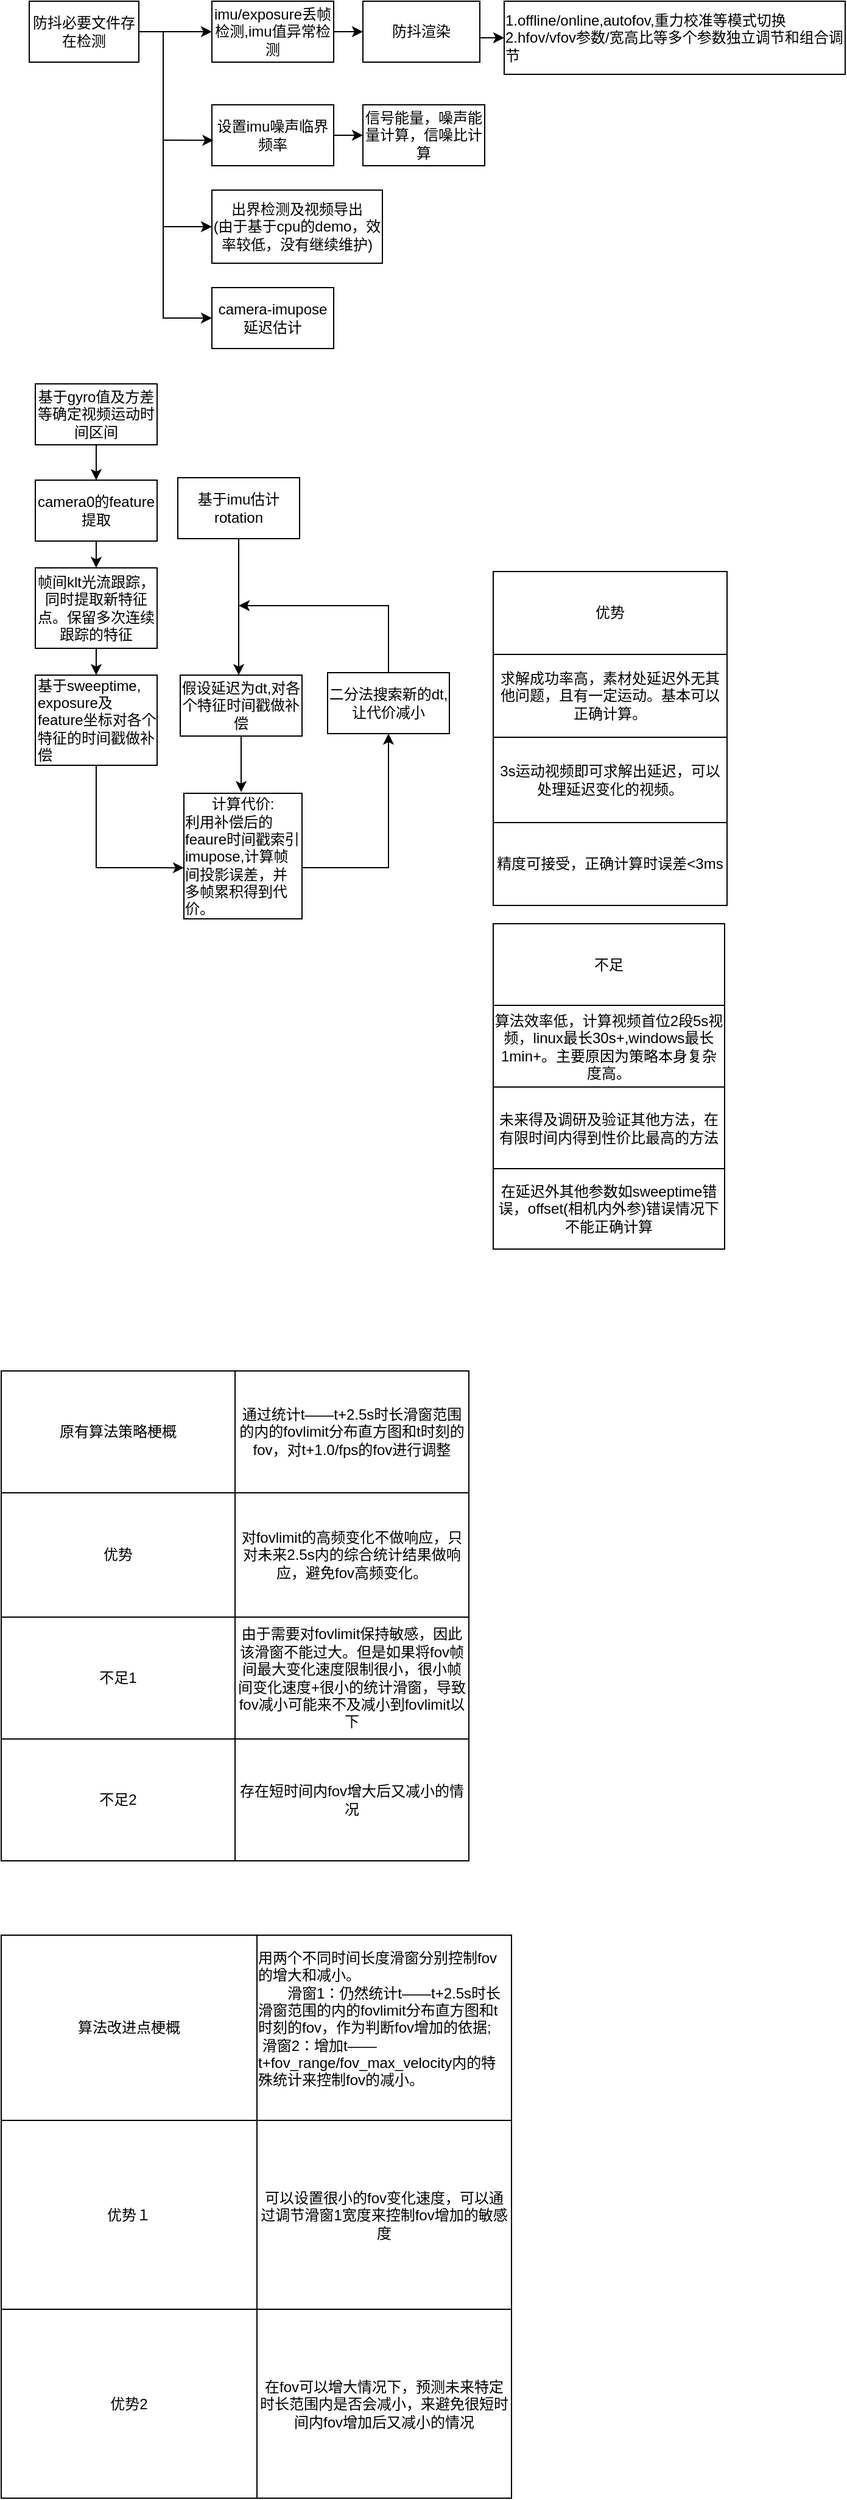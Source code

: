 <mxfile version="16.4.5" type="github">
  <diagram id="7Ata5RO5lJRYupNyB6cd" name="Page-1">
    <mxGraphModel dx="934" dy="547" grid="0" gridSize="10" guides="1" tooltips="1" connect="1" arrows="1" fold="1" page="1" pageScale="1" pageWidth="827" pageHeight="1169" math="0" shadow="0">
      <root>
        <mxCell id="0" />
        <mxCell id="1" parent="0" />
        <mxCell id="CHusvIksEPEJU4cAvi0p-1" value="防抖必要文件存在检测" style="rounded=0;whiteSpace=wrap;html=1;" parent="1" vertex="1">
          <mxGeometry x="50" y="65" width="90" height="50" as="geometry" />
        </mxCell>
        <mxCell id="CHusvIksEPEJU4cAvi0p-2" value="" style="endArrow=classic;html=1;rounded=0;exitX=1;exitY=0.5;exitDx=0;exitDy=0;entryX=0;entryY=0.5;entryDx=0;entryDy=0;" parent="1" source="CHusvIksEPEJU4cAvi0p-1" edge="1" target="CHusvIksEPEJU4cAvi0p-3">
          <mxGeometry width="50" height="50" relative="1" as="geometry">
            <mxPoint x="390" y="430" as="sourcePoint" />
            <mxPoint x="95" y="170" as="targetPoint" />
            <Array as="points" />
          </mxGeometry>
        </mxCell>
        <mxCell id="CHusvIksEPEJU4cAvi0p-3" value="&lt;div&gt;imu/exposure丢帧检测,imu值异常检测&lt;/div&gt;" style="rounded=0;whiteSpace=wrap;html=1;" parent="1" vertex="1">
          <mxGeometry x="200" y="65" width="100" height="50" as="geometry" />
        </mxCell>
        <mxCell id="Qn_3-dmqvA78tIA6TZ19-1" value="&lt;div&gt;防抖渲染&lt;br&gt;&lt;/div&gt;" style="rounded=0;whiteSpace=wrap;html=1;" vertex="1" parent="1">
          <mxGeometry x="324" y="65" width="96" height="50" as="geometry" />
        </mxCell>
        <mxCell id="Qn_3-dmqvA78tIA6TZ19-2" value="" style="endArrow=classic;html=1;rounded=0;entryX=0;entryY=0.5;entryDx=0;entryDy=0;exitX=1;exitY=0.5;exitDx=0;exitDy=0;" edge="1" parent="1" source="CHusvIksEPEJU4cAvi0p-3" target="Qn_3-dmqvA78tIA6TZ19-1">
          <mxGeometry width="50" height="50" relative="1" as="geometry">
            <mxPoint x="95" y="220" as="sourcePoint" />
            <mxPoint x="94.66" y="255.0" as="targetPoint" />
            <Array as="points" />
          </mxGeometry>
        </mxCell>
        <mxCell id="Qn_3-dmqvA78tIA6TZ19-6" value="&lt;div&gt;设置imu噪声临界频率&lt;/div&gt;" style="rounded=0;whiteSpace=wrap;html=1;" vertex="1" parent="1">
          <mxGeometry x="200" y="150" width="100" height="50" as="geometry" />
        </mxCell>
        <mxCell id="Qn_3-dmqvA78tIA6TZ19-7" value="信号能量，噪声能量计算，信噪比计算" style="rounded=0;whiteSpace=wrap;html=1;" vertex="1" parent="1">
          <mxGeometry x="324" y="150" width="100" height="50" as="geometry" />
        </mxCell>
        <mxCell id="Qn_3-dmqvA78tIA6TZ19-8" value="" style="endArrow=classic;html=1;rounded=0;exitX=1;exitY=0.5;exitDx=0;exitDy=0;entryX=0;entryY=0.5;entryDx=0;entryDy=0;" edge="1" parent="1" source="Qn_3-dmqvA78tIA6TZ19-6" target="Qn_3-dmqvA78tIA6TZ19-7">
          <mxGeometry width="50" height="50" relative="1" as="geometry">
            <mxPoint x="360" y="260" as="sourcePoint" />
            <mxPoint x="410" y="210" as="targetPoint" />
          </mxGeometry>
        </mxCell>
        <mxCell id="Qn_3-dmqvA78tIA6TZ19-11" value="&lt;div align=&quot;left&quot;&gt;1.offline/online,autofov,重力校准等模式切换&lt;/div&gt;&lt;div align=&quot;left&quot;&gt;2.hfov/vfov参数/宽高比等多个参数独立调节和组合调节&lt;br&gt;&lt;/div&gt;" style="rounded=0;whiteSpace=wrap;html=1;" vertex="1" parent="1">
          <mxGeometry x="440" y="65" width="280" height="60" as="geometry" />
        </mxCell>
        <mxCell id="Qn_3-dmqvA78tIA6TZ19-12" value="" style="endArrow=classic;html=1;rounded=0;shadow=0;" edge="1" parent="1">
          <mxGeometry width="50" height="50" relative="1" as="geometry">
            <mxPoint x="420" y="95" as="sourcePoint" />
            <mxPoint x="440" y="95" as="targetPoint" />
            <Array as="points" />
          </mxGeometry>
        </mxCell>
        <mxCell id="Qn_3-dmqvA78tIA6TZ19-14" value="" style="endArrow=classic;html=1;rounded=0;entryX=0;entryY=0.5;entryDx=0;entryDy=0;" edge="1" parent="1" target="Qn_3-dmqvA78tIA6TZ19-16">
          <mxGeometry width="50" height="50" relative="1" as="geometry">
            <mxPoint x="160" y="90" as="sourcePoint" />
            <mxPoint x="200" y="240" as="targetPoint" />
            <Array as="points">
              <mxPoint x="160" y="325" />
            </Array>
          </mxGeometry>
        </mxCell>
        <mxCell id="Qn_3-dmqvA78tIA6TZ19-15" value="" style="endArrow=classic;html=1;rounded=0;entryX=0.012;entryY=0.583;entryDx=0;entryDy=0;entryPerimeter=0;" edge="1" parent="1" target="Qn_3-dmqvA78tIA6TZ19-6">
          <mxGeometry width="50" height="50" relative="1" as="geometry">
            <mxPoint x="160" y="179" as="sourcePoint" />
            <mxPoint x="280" y="150" as="targetPoint" />
          </mxGeometry>
        </mxCell>
        <mxCell id="Qn_3-dmqvA78tIA6TZ19-16" value="camera-imupose延迟估计" style="rounded=0;whiteSpace=wrap;html=1;" vertex="1" parent="1">
          <mxGeometry x="200" y="300" width="100" height="50" as="geometry" />
        </mxCell>
        <mxCell id="Qn_3-dmqvA78tIA6TZ19-17" value="&lt;div&gt;出界检测及视频导出&lt;/div&gt;&lt;div&gt;(由于基于cpu的demo，效率较低，没有继续维护)&lt;br&gt;&lt;/div&gt;" style="rounded=0;whiteSpace=wrap;html=1;" vertex="1" parent="1">
          <mxGeometry x="200" y="220" width="140" height="60" as="geometry" />
        </mxCell>
        <mxCell id="Qn_3-dmqvA78tIA6TZ19-18" value="" style="endArrow=classic;html=1;rounded=0;entryX=0;entryY=0.5;entryDx=0;entryDy=0;" edge="1" parent="1" target="Qn_3-dmqvA78tIA6TZ19-17">
          <mxGeometry width="50" height="50" relative="1" as="geometry">
            <mxPoint x="160" y="250" as="sourcePoint" />
            <mxPoint x="380" y="130" as="targetPoint" />
          </mxGeometry>
        </mxCell>
        <mxCell id="Qn_3-dmqvA78tIA6TZ19-19" value="基于imu估计rotation" style="rounded=0;whiteSpace=wrap;html=1;" vertex="1" parent="1">
          <mxGeometry x="172" y="456" width="100" height="50" as="geometry" />
        </mxCell>
        <mxCell id="Qn_3-dmqvA78tIA6TZ19-20" value="camera0的feature提取" style="rounded=0;whiteSpace=wrap;html=1;" vertex="1" parent="1">
          <mxGeometry x="55" y="458" width="100" height="50" as="geometry" />
        </mxCell>
        <mxCell id="Qn_3-dmqvA78tIA6TZ19-21" value="&lt;div align=&quot;center&quot;&gt;帧间klt光流跟踪，同时提取新特征点。保留多次连续跟踪的特征&lt;/div&gt;" style="rounded=0;whiteSpace=wrap;html=1;align=center;" vertex="1" parent="1">
          <mxGeometry x="55" y="530" width="100" height="66" as="geometry" />
        </mxCell>
        <mxCell id="Qn_3-dmqvA78tIA6TZ19-22" value="&lt;div align=&quot;left&quot;&gt;基于sweeptime,&lt;/div&gt;&lt;div align=&quot;left&quot;&gt;exposure及feature坐标对各个特征的时间戳做补偿&lt;br&gt;&lt;/div&gt;" style="rounded=0;whiteSpace=wrap;html=1;align=left;" vertex="1" parent="1">
          <mxGeometry x="55" y="618" width="100" height="74" as="geometry" />
        </mxCell>
        <mxCell id="Qn_3-dmqvA78tIA6TZ19-23" value="假设延迟为dt,对各个特征时间戳做补偿" style="rounded=0;whiteSpace=wrap;html=1;" vertex="1" parent="1">
          <mxGeometry x="174" y="618" width="100" height="50" as="geometry" />
        </mxCell>
        <mxCell id="Qn_3-dmqvA78tIA6TZ19-24" value="&lt;div&gt;计算代价:&lt;/div&gt;&lt;div align=&quot;left&quot;&gt;利用补偿后的feaure时间戳索引imupose,计算帧间投影误差，并多帧累积得到代价。&lt;/div&gt;" style="rounded=0;whiteSpace=wrap;html=1;" vertex="1" parent="1">
          <mxGeometry x="177" y="715" width="97" height="103" as="geometry" />
        </mxCell>
        <mxCell id="Qn_3-dmqvA78tIA6TZ19-25" value="基于gyro值及方差等确定视频运动时间区间" style="rounded=0;whiteSpace=wrap;html=1;" vertex="1" parent="1">
          <mxGeometry x="55" y="379" width="100" height="50" as="geometry" />
        </mxCell>
        <mxCell id="Qn_3-dmqvA78tIA6TZ19-27" value="二分法搜索新的dt,让代价减小" style="rounded=0;whiteSpace=wrap;html=1;" vertex="1" parent="1">
          <mxGeometry x="295" y="616" width="100" height="50" as="geometry" />
        </mxCell>
        <mxCell id="Qn_3-dmqvA78tIA6TZ19-28" value="" style="endArrow=classic;html=1;rounded=0;shadow=0;exitX=0.5;exitY=1;exitDx=0;exitDy=0;entryX=0.5;entryY=0;entryDx=0;entryDy=0;" edge="1" parent="1" source="Qn_3-dmqvA78tIA6TZ19-25" target="Qn_3-dmqvA78tIA6TZ19-20">
          <mxGeometry width="50" height="50" relative="1" as="geometry">
            <mxPoint x="313" y="630" as="sourcePoint" />
            <mxPoint x="363" y="580" as="targetPoint" />
          </mxGeometry>
        </mxCell>
        <mxCell id="Qn_3-dmqvA78tIA6TZ19-29" value="" style="endArrow=classic;html=1;rounded=0;shadow=0;exitX=0.5;exitY=1;exitDx=0;exitDy=0;entryX=0.5;entryY=0;entryDx=0;entryDy=0;" edge="1" parent="1" source="Qn_3-dmqvA78tIA6TZ19-20" target="Qn_3-dmqvA78tIA6TZ19-21">
          <mxGeometry width="50" height="50" relative="1" as="geometry">
            <mxPoint x="313" y="630" as="sourcePoint" />
            <mxPoint x="363" y="580" as="targetPoint" />
          </mxGeometry>
        </mxCell>
        <mxCell id="Qn_3-dmqvA78tIA6TZ19-31" value="" style="endArrow=classic;html=1;rounded=0;shadow=0;exitX=0.5;exitY=1;exitDx=0;exitDy=0;entryX=0.5;entryY=0;entryDx=0;entryDy=0;" edge="1" parent="1" source="Qn_3-dmqvA78tIA6TZ19-21" target="Qn_3-dmqvA78tIA6TZ19-22">
          <mxGeometry width="50" height="50" relative="1" as="geometry">
            <mxPoint x="313" y="630" as="sourcePoint" />
            <mxPoint x="363" y="580" as="targetPoint" />
          </mxGeometry>
        </mxCell>
        <mxCell id="Qn_3-dmqvA78tIA6TZ19-33" value="" style="endArrow=classic;html=1;rounded=0;shadow=0;exitX=0.5;exitY=1;exitDx=0;exitDy=0;entryX=0;entryY=0.593;entryDx=0;entryDy=0;entryPerimeter=0;" edge="1" parent="1" source="Qn_3-dmqvA78tIA6TZ19-22" target="Qn_3-dmqvA78tIA6TZ19-24">
          <mxGeometry width="50" height="50" relative="1" as="geometry">
            <mxPoint x="313" y="630" as="sourcePoint" />
            <mxPoint x="363" y="580" as="targetPoint" />
            <Array as="points">
              <mxPoint x="105" y="776" />
            </Array>
          </mxGeometry>
        </mxCell>
        <mxCell id="Qn_3-dmqvA78tIA6TZ19-34" value="" style="endArrow=classic;html=1;rounded=0;shadow=0;exitX=0.5;exitY=1;exitDx=0;exitDy=0;" edge="1" parent="1" source="Qn_3-dmqvA78tIA6TZ19-19">
          <mxGeometry width="50" height="50" relative="1" as="geometry">
            <mxPoint x="313" y="630" as="sourcePoint" />
            <mxPoint x="222" y="618" as="targetPoint" />
          </mxGeometry>
        </mxCell>
        <mxCell id="Qn_3-dmqvA78tIA6TZ19-35" value="" style="endArrow=classic;html=1;rounded=0;shadow=0;exitX=0.5;exitY=1;exitDx=0;exitDy=0;" edge="1" parent="1" source="Qn_3-dmqvA78tIA6TZ19-23">
          <mxGeometry width="50" height="50" relative="1" as="geometry">
            <mxPoint x="313" y="630" as="sourcePoint" />
            <mxPoint x="224" y="714" as="targetPoint" />
          </mxGeometry>
        </mxCell>
        <mxCell id="Qn_3-dmqvA78tIA6TZ19-36" value="" style="endArrow=classic;html=1;rounded=0;shadow=0;exitX=1;exitY=0.592;exitDx=0;exitDy=0;exitPerimeter=0;entryX=0.5;entryY=1;entryDx=0;entryDy=0;" edge="1" parent="1" source="Qn_3-dmqvA78tIA6TZ19-24" target="Qn_3-dmqvA78tIA6TZ19-27">
          <mxGeometry width="50" height="50" relative="1" as="geometry">
            <mxPoint x="254" y="677" as="sourcePoint" />
            <mxPoint x="304" y="627" as="targetPoint" />
            <Array as="points">
              <mxPoint x="345" y="776" />
            </Array>
          </mxGeometry>
        </mxCell>
        <mxCell id="Qn_3-dmqvA78tIA6TZ19-37" value="" style="endArrow=classic;html=1;rounded=0;shadow=0;exitX=0.5;exitY=0;exitDx=0;exitDy=0;" edge="1" parent="1" source="Qn_3-dmqvA78tIA6TZ19-27">
          <mxGeometry width="50" height="50" relative="1" as="geometry">
            <mxPoint x="254" y="677" as="sourcePoint" />
            <mxPoint x="222" y="561" as="targetPoint" />
            <Array as="points">
              <mxPoint x="345" y="561" />
            </Array>
          </mxGeometry>
        </mxCell>
        <mxCell id="Qn_3-dmqvA78tIA6TZ19-52" value="" style="shape=table;startSize=0;container=1;collapsible=0;childLayout=tableLayout;" vertex="1" parent="1">
          <mxGeometry x="431" y="533" width="192" height="274" as="geometry" />
        </mxCell>
        <mxCell id="Qn_3-dmqvA78tIA6TZ19-53" value="" style="shape=tableRow;horizontal=0;startSize=0;swimlaneHead=0;swimlaneBody=0;top=0;left=0;bottom=0;right=0;collapsible=0;dropTarget=0;fillColor=none;points=[[0,0.5],[1,0.5]];portConstraint=eastwest;" vertex="1" parent="Qn_3-dmqvA78tIA6TZ19-52">
          <mxGeometry width="192" height="68" as="geometry" />
        </mxCell>
        <mxCell id="Qn_3-dmqvA78tIA6TZ19-54" value="优势" style="shape=partialRectangle;html=1;whiteSpace=wrap;connectable=0;overflow=hidden;fillColor=none;top=0;left=0;bottom=0;right=0;pointerEvents=1;" vertex="1" parent="Qn_3-dmqvA78tIA6TZ19-53">
          <mxGeometry width="192" height="68" as="geometry">
            <mxRectangle width="192" height="68" as="alternateBounds" />
          </mxGeometry>
        </mxCell>
        <mxCell id="Qn_3-dmqvA78tIA6TZ19-71" style="shape=tableRow;horizontal=0;startSize=0;swimlaneHead=0;swimlaneBody=0;top=0;left=0;bottom=0;right=0;collapsible=0;dropTarget=0;fillColor=none;points=[[0,0.5],[1,0.5]];portConstraint=eastwest;" vertex="1" parent="Qn_3-dmqvA78tIA6TZ19-52">
          <mxGeometry y="68" width="192" height="68" as="geometry" />
        </mxCell>
        <mxCell id="Qn_3-dmqvA78tIA6TZ19-72" value="求解成功率高，素材处延迟外无其他问题，且有一定运动。基本可以正确计算。" style="shape=partialRectangle;html=1;whiteSpace=wrap;connectable=0;overflow=hidden;fillColor=none;top=0;left=0;bottom=0;right=0;pointerEvents=1;" vertex="1" parent="Qn_3-dmqvA78tIA6TZ19-71">
          <mxGeometry width="192" height="68" as="geometry">
            <mxRectangle width="192" height="68" as="alternateBounds" />
          </mxGeometry>
        </mxCell>
        <mxCell id="Qn_3-dmqvA78tIA6TZ19-56" value="" style="shape=tableRow;horizontal=0;startSize=0;swimlaneHead=0;swimlaneBody=0;top=0;left=0;bottom=0;right=0;collapsible=0;dropTarget=0;fillColor=none;points=[[0,0.5],[1,0.5]];portConstraint=eastwest;" vertex="1" parent="Qn_3-dmqvA78tIA6TZ19-52">
          <mxGeometry y="136" width="192" height="70" as="geometry" />
        </mxCell>
        <mxCell id="Qn_3-dmqvA78tIA6TZ19-57" value="3s运动视频即可求解出延迟，可以处理延迟变化的视频。" style="shape=partialRectangle;html=1;whiteSpace=wrap;connectable=0;overflow=hidden;fillColor=none;top=0;left=0;bottom=0;right=0;pointerEvents=1;" vertex="1" parent="Qn_3-dmqvA78tIA6TZ19-56">
          <mxGeometry width="192" height="70" as="geometry">
            <mxRectangle width="192" height="70" as="alternateBounds" />
          </mxGeometry>
        </mxCell>
        <mxCell id="Qn_3-dmqvA78tIA6TZ19-59" value="" style="shape=tableRow;horizontal=0;startSize=0;swimlaneHead=0;swimlaneBody=0;top=0;left=0;bottom=0;right=0;collapsible=0;dropTarget=0;fillColor=none;points=[[0,0.5],[1,0.5]];portConstraint=eastwest;" vertex="1" parent="Qn_3-dmqvA78tIA6TZ19-52">
          <mxGeometry y="206" width="192" height="68" as="geometry" />
        </mxCell>
        <mxCell id="Qn_3-dmqvA78tIA6TZ19-60" value="精度可接受，正确计算时误差&amp;lt;3ms" style="shape=partialRectangle;html=1;whiteSpace=wrap;connectable=0;overflow=hidden;fillColor=none;top=0;left=0;bottom=0;right=0;pointerEvents=1;" vertex="1" parent="Qn_3-dmqvA78tIA6TZ19-59">
          <mxGeometry width="192" height="68" as="geometry">
            <mxRectangle width="192" height="68" as="alternateBounds" />
          </mxGeometry>
        </mxCell>
        <mxCell id="Qn_3-dmqvA78tIA6TZ19-76" value="" style="shape=table;startSize=0;container=1;collapsible=0;childLayout=tableLayout;" vertex="1" parent="1">
          <mxGeometry x="431" y="822" width="190" height="267" as="geometry" />
        </mxCell>
        <mxCell id="Qn_3-dmqvA78tIA6TZ19-77" value="" style="shape=tableRow;horizontal=0;startSize=0;swimlaneHead=0;swimlaneBody=0;top=0;left=0;bottom=0;right=0;collapsible=0;dropTarget=0;fillColor=none;points=[[0,0.5],[1,0.5]];portConstraint=eastwest;" vertex="1" parent="Qn_3-dmqvA78tIA6TZ19-76">
          <mxGeometry width="190" height="67" as="geometry" />
        </mxCell>
        <mxCell id="Qn_3-dmqvA78tIA6TZ19-78" value="不足" style="shape=partialRectangle;html=1;whiteSpace=wrap;connectable=0;overflow=hidden;fillColor=none;top=0;left=0;bottom=0;right=0;pointerEvents=1;" vertex="1" parent="Qn_3-dmqvA78tIA6TZ19-77">
          <mxGeometry width="190" height="67" as="geometry">
            <mxRectangle width="190" height="67" as="alternateBounds" />
          </mxGeometry>
        </mxCell>
        <mxCell id="Qn_3-dmqvA78tIA6TZ19-79" value="" style="shape=tableRow;horizontal=0;startSize=0;swimlaneHead=0;swimlaneBody=0;top=0;left=0;bottom=0;right=0;collapsible=0;dropTarget=0;fillColor=none;points=[[0,0.5],[1,0.5]];portConstraint=eastwest;" vertex="1" parent="Qn_3-dmqvA78tIA6TZ19-76">
          <mxGeometry y="67" width="190" height="67" as="geometry" />
        </mxCell>
        <mxCell id="Qn_3-dmqvA78tIA6TZ19-80" value="算法效率低，计算视频首位2段5s视频，linux最长30s+,windows最长1min+。主要原因为策略本身复杂度高。" style="shape=partialRectangle;html=1;whiteSpace=wrap;connectable=0;overflow=hidden;fillColor=none;top=0;left=0;bottom=0;right=0;pointerEvents=1;" vertex="1" parent="Qn_3-dmqvA78tIA6TZ19-79">
          <mxGeometry width="190" height="67" as="geometry">
            <mxRectangle width="190" height="67" as="alternateBounds" />
          </mxGeometry>
        </mxCell>
        <mxCell id="Qn_3-dmqvA78tIA6TZ19-81" value="" style="shape=tableRow;horizontal=0;startSize=0;swimlaneHead=0;swimlaneBody=0;top=0;left=0;bottom=0;right=0;collapsible=0;dropTarget=0;fillColor=none;points=[[0,0.5],[1,0.5]];portConstraint=eastwest;" vertex="1" parent="Qn_3-dmqvA78tIA6TZ19-76">
          <mxGeometry y="134" width="190" height="67" as="geometry" />
        </mxCell>
        <mxCell id="Qn_3-dmqvA78tIA6TZ19-82" value="未来得及调研及验证其他方法，在有限时间内得到性价比最高的方法" style="shape=partialRectangle;html=1;whiteSpace=wrap;connectable=0;overflow=hidden;fillColor=none;top=0;left=0;bottom=0;right=0;pointerEvents=1;" vertex="1" parent="Qn_3-dmqvA78tIA6TZ19-81">
          <mxGeometry width="190" height="67" as="geometry">
            <mxRectangle width="190" height="67" as="alternateBounds" />
          </mxGeometry>
        </mxCell>
        <mxCell id="Qn_3-dmqvA78tIA6TZ19-83" value="" style="shape=tableRow;horizontal=0;startSize=0;swimlaneHead=0;swimlaneBody=0;top=0;left=0;bottom=0;right=0;collapsible=0;dropTarget=0;fillColor=none;points=[[0,0.5],[1,0.5]];portConstraint=eastwest;" vertex="1" parent="Qn_3-dmqvA78tIA6TZ19-76">
          <mxGeometry y="201" width="190" height="66" as="geometry" />
        </mxCell>
        <mxCell id="Qn_3-dmqvA78tIA6TZ19-84" value="在延迟外其他参数如sweeptime错误，offset(相机内外参)错误情况下不能正确计算" style="shape=partialRectangle;html=1;whiteSpace=wrap;connectable=0;overflow=hidden;fillColor=none;top=0;left=0;bottom=0;right=0;pointerEvents=1;" vertex="1" parent="Qn_3-dmqvA78tIA6TZ19-83">
          <mxGeometry width="190" height="66" as="geometry">
            <mxRectangle width="190" height="66" as="alternateBounds" />
          </mxGeometry>
        </mxCell>
        <mxCell id="Qn_3-dmqvA78tIA6TZ19-106" value="" style="shape=table;startSize=0;container=1;collapsible=0;childLayout=tableLayout;" vertex="1" parent="1">
          <mxGeometry x="27" y="1189" width="384" height="402" as="geometry" />
        </mxCell>
        <mxCell id="Qn_3-dmqvA78tIA6TZ19-117" style="shape=tableRow;horizontal=0;startSize=0;swimlaneHead=0;swimlaneBody=0;top=0;left=0;bottom=0;right=0;collapsible=0;dropTarget=0;fillColor=none;points=[[0,0.5],[1,0.5]];portConstraint=eastwest;" vertex="1" parent="Qn_3-dmqvA78tIA6TZ19-106">
          <mxGeometry width="384" height="100" as="geometry" />
        </mxCell>
        <mxCell id="Qn_3-dmqvA78tIA6TZ19-118" value="原有算法策略梗概" style="shape=partialRectangle;html=1;whiteSpace=wrap;connectable=0;overflow=hidden;fillColor=none;top=0;left=0;bottom=0;right=0;pointerEvents=1;" vertex="1" parent="Qn_3-dmqvA78tIA6TZ19-117">
          <mxGeometry width="192" height="100" as="geometry">
            <mxRectangle width="192" height="100" as="alternateBounds" />
          </mxGeometry>
        </mxCell>
        <mxCell id="Qn_3-dmqvA78tIA6TZ19-119" value="通过统计t——t+2.5s时长滑窗范围的内的fovlimit分布直方图和t时刻的fov，对t+1.0/fps的fov进行调整" style="shape=partialRectangle;html=1;whiteSpace=wrap;connectable=0;overflow=hidden;fillColor=none;top=0;left=0;bottom=0;right=0;pointerEvents=1;" vertex="1" parent="Qn_3-dmqvA78tIA6TZ19-117">
          <mxGeometry x="192" width="192" height="100" as="geometry">
            <mxRectangle width="192" height="100" as="alternateBounds" />
          </mxGeometry>
        </mxCell>
        <mxCell id="Qn_3-dmqvA78tIA6TZ19-115" style="shape=tableRow;horizontal=0;startSize=0;swimlaneHead=0;swimlaneBody=0;top=0;left=0;bottom=0;right=0;collapsible=0;dropTarget=0;fillColor=none;points=[[0,0.5],[1,0.5]];portConstraint=eastwest;" vertex="1" parent="Qn_3-dmqvA78tIA6TZ19-106">
          <mxGeometry y="100" width="384" height="102" as="geometry" />
        </mxCell>
        <mxCell id="Qn_3-dmqvA78tIA6TZ19-116" value="优势" style="shape=partialRectangle;html=1;whiteSpace=wrap;connectable=0;overflow=hidden;fillColor=none;top=0;left=0;bottom=0;right=0;pointerEvents=1;" vertex="1" parent="Qn_3-dmqvA78tIA6TZ19-115">
          <mxGeometry width="192" height="102" as="geometry">
            <mxRectangle width="192" height="102" as="alternateBounds" />
          </mxGeometry>
        </mxCell>
        <mxCell id="Qn_3-dmqvA78tIA6TZ19-120" value="对fovlimit的高频变化不做响应，只对未来2.5s内的综合统计结果做响应，避免fov高频变化。" style="shape=partialRectangle;html=1;whiteSpace=wrap;connectable=0;overflow=hidden;fillColor=none;top=0;left=0;bottom=0;right=0;pointerEvents=1;" vertex="1" parent="Qn_3-dmqvA78tIA6TZ19-115">
          <mxGeometry x="192" width="192" height="102" as="geometry">
            <mxRectangle width="192" height="102" as="alternateBounds" />
          </mxGeometry>
        </mxCell>
        <mxCell id="Qn_3-dmqvA78tIA6TZ19-107" value="" style="shape=tableRow;horizontal=0;startSize=0;swimlaneHead=0;swimlaneBody=0;top=0;left=0;bottom=0;right=0;collapsible=0;dropTarget=0;fillColor=none;points=[[0,0.5],[1,0.5]];portConstraint=eastwest;" vertex="1" parent="Qn_3-dmqvA78tIA6TZ19-106">
          <mxGeometry y="202" width="384" height="100" as="geometry" />
        </mxCell>
        <mxCell id="Qn_3-dmqvA78tIA6TZ19-108" value="不足1" style="shape=partialRectangle;html=1;whiteSpace=wrap;connectable=0;overflow=hidden;fillColor=none;top=0;left=0;bottom=0;right=0;pointerEvents=1;" vertex="1" parent="Qn_3-dmqvA78tIA6TZ19-107">
          <mxGeometry width="192" height="100" as="geometry">
            <mxRectangle width="192" height="100" as="alternateBounds" />
          </mxGeometry>
        </mxCell>
        <mxCell id="Qn_3-dmqvA78tIA6TZ19-121" value="由于需要对fovlimit保持敏感，因此该滑窗不能过大。但是如果将fov帧间最大变化速度限制很小，很小帧间变化速度+很小的统计滑窗，导致fov减小可能来不及减小到fovlimit以下" style="shape=partialRectangle;html=1;whiteSpace=wrap;connectable=0;overflow=hidden;fillColor=none;top=0;left=0;bottom=0;right=0;pointerEvents=1;" vertex="1" parent="Qn_3-dmqvA78tIA6TZ19-107">
          <mxGeometry x="192" width="192" height="100" as="geometry">
            <mxRectangle width="192" height="100" as="alternateBounds" />
          </mxGeometry>
        </mxCell>
        <mxCell id="Qn_3-dmqvA78tIA6TZ19-131" style="shape=tableRow;horizontal=0;startSize=0;swimlaneHead=0;swimlaneBody=0;top=0;left=0;bottom=0;right=0;collapsible=0;dropTarget=0;fillColor=none;points=[[0,0.5],[1,0.5]];portConstraint=eastwest;" vertex="1" parent="Qn_3-dmqvA78tIA6TZ19-106">
          <mxGeometry y="302" width="384" height="100" as="geometry" />
        </mxCell>
        <mxCell id="Qn_3-dmqvA78tIA6TZ19-132" value="&lt;div&gt;不足2&lt;/div&gt;" style="shape=partialRectangle;html=1;whiteSpace=wrap;connectable=0;overflow=hidden;fillColor=none;top=0;left=0;bottom=0;right=0;pointerEvents=1;" vertex="1" parent="Qn_3-dmqvA78tIA6TZ19-131">
          <mxGeometry width="192" height="100" as="geometry">
            <mxRectangle width="192" height="100" as="alternateBounds" />
          </mxGeometry>
        </mxCell>
        <mxCell id="Qn_3-dmqvA78tIA6TZ19-133" value="存在短时间内fov增大后又减小的情况" style="shape=partialRectangle;html=1;whiteSpace=wrap;connectable=0;overflow=hidden;fillColor=none;top=0;left=0;bottom=0;right=0;pointerEvents=1;" vertex="1" parent="Qn_3-dmqvA78tIA6TZ19-131">
          <mxGeometry x="192" width="192" height="100" as="geometry">
            <mxRectangle width="192" height="100" as="alternateBounds" />
          </mxGeometry>
        </mxCell>
        <mxCell id="Qn_3-dmqvA78tIA6TZ19-134" value="" style="shape=table;startSize=0;container=1;collapsible=0;childLayout=tableLayout;" vertex="1" parent="1">
          <mxGeometry x="27" y="1652" width="419" height="462" as="geometry" />
        </mxCell>
        <mxCell id="Qn_3-dmqvA78tIA6TZ19-135" style="shape=tableRow;horizontal=0;startSize=0;swimlaneHead=0;swimlaneBody=0;top=0;left=0;bottom=0;right=0;collapsible=0;dropTarget=0;fillColor=none;points=[[0,0.5],[1,0.5]];portConstraint=eastwest;" vertex="1" parent="Qn_3-dmqvA78tIA6TZ19-134">
          <mxGeometry width="419" height="152" as="geometry" />
        </mxCell>
        <mxCell id="Qn_3-dmqvA78tIA6TZ19-136" value="算法改进点梗概" style="shape=partialRectangle;html=1;whiteSpace=wrap;connectable=0;overflow=hidden;fillColor=none;top=0;left=0;bottom=0;right=0;pointerEvents=1;" vertex="1" parent="Qn_3-dmqvA78tIA6TZ19-135">
          <mxGeometry width="210" height="152" as="geometry">
            <mxRectangle width="210" height="152" as="alternateBounds" />
          </mxGeometry>
        </mxCell>
        <mxCell id="Qn_3-dmqvA78tIA6TZ19-137" value="&lt;div align=&quot;left&quot;&gt;用两个不同时间长度滑窗分别控制fov的增大和减小。&lt;br&gt;&lt;/div&gt;&lt;div align=&quot;left&quot;&gt;　　滑窗1：仍然统计t——t+2.5s时长滑窗范围的内的fovlimit分布直方图和t时刻的fov，作为判断fov增加的依据;&lt;/div&gt;&lt;div align=&quot;left&quot;&gt;&lt;span style=&quot;white-space: pre&quot;&gt;	&lt;/span&gt;滑窗2：增加t——t+fov_range/fov_max_velocity内的特殊统计来控制fov的减小。&lt;br&gt;&lt;/div&gt;&lt;div&gt;&lt;br&gt;&lt;/div&gt;" style="shape=partialRectangle;html=1;whiteSpace=wrap;connectable=0;overflow=hidden;fillColor=none;top=0;left=0;bottom=0;right=0;pointerEvents=1;" vertex="1" parent="Qn_3-dmqvA78tIA6TZ19-135">
          <mxGeometry x="210" width="209" height="152" as="geometry">
            <mxRectangle width="209" height="152" as="alternateBounds" />
          </mxGeometry>
        </mxCell>
        <mxCell id="Qn_3-dmqvA78tIA6TZ19-138" style="shape=tableRow;horizontal=0;startSize=0;swimlaneHead=0;swimlaneBody=0;top=0;left=0;bottom=0;right=0;collapsible=0;dropTarget=0;fillColor=none;points=[[0,0.5],[1,0.5]];portConstraint=eastwest;" vertex="1" parent="Qn_3-dmqvA78tIA6TZ19-134">
          <mxGeometry y="152" width="419" height="155" as="geometry" />
        </mxCell>
        <mxCell id="Qn_3-dmqvA78tIA6TZ19-139" value="优势１" style="shape=partialRectangle;html=1;whiteSpace=wrap;connectable=0;overflow=hidden;fillColor=none;top=0;left=0;bottom=0;right=0;pointerEvents=1;" vertex="1" parent="Qn_3-dmqvA78tIA6TZ19-138">
          <mxGeometry width="210" height="155" as="geometry">
            <mxRectangle width="210" height="155" as="alternateBounds" />
          </mxGeometry>
        </mxCell>
        <mxCell id="Qn_3-dmqvA78tIA6TZ19-140" value="可以设置很小的fov变化速度，可以通过调节滑窗1宽度来控制fov增加的敏感度" style="shape=partialRectangle;html=1;whiteSpace=wrap;connectable=0;overflow=hidden;fillColor=none;top=0;left=0;bottom=0;right=0;pointerEvents=1;" vertex="1" parent="Qn_3-dmqvA78tIA6TZ19-138">
          <mxGeometry x="210" width="209" height="155" as="geometry">
            <mxRectangle width="209" height="155" as="alternateBounds" />
          </mxGeometry>
        </mxCell>
        <mxCell id="Qn_3-dmqvA78tIA6TZ19-147" style="shape=tableRow;horizontal=0;startSize=0;swimlaneHead=0;swimlaneBody=0;top=0;left=0;bottom=0;right=0;collapsible=0;dropTarget=0;fillColor=none;points=[[0,0.5],[1,0.5]];portConstraint=eastwest;" vertex="1" parent="Qn_3-dmqvA78tIA6TZ19-134">
          <mxGeometry y="307" width="419" height="155" as="geometry" />
        </mxCell>
        <mxCell id="Qn_3-dmqvA78tIA6TZ19-148" value="优势2" style="shape=partialRectangle;html=1;whiteSpace=wrap;connectable=0;overflow=hidden;fillColor=none;top=0;left=0;bottom=0;right=0;pointerEvents=1;" vertex="1" parent="Qn_3-dmqvA78tIA6TZ19-147">
          <mxGeometry width="210" height="155" as="geometry">
            <mxRectangle width="210" height="155" as="alternateBounds" />
          </mxGeometry>
        </mxCell>
        <mxCell id="Qn_3-dmqvA78tIA6TZ19-149" value="在fov可以增大情况下，预测未来特定时长范围内是否会减小，来避免很短时间内fov增加后又减小的情况" style="shape=partialRectangle;html=1;whiteSpace=wrap;connectable=0;overflow=hidden;fillColor=none;top=0;left=0;bottom=0;right=0;pointerEvents=1;" vertex="1" parent="Qn_3-dmqvA78tIA6TZ19-147">
          <mxGeometry x="210" width="209" height="155" as="geometry">
            <mxRectangle width="209" height="155" as="alternateBounds" />
          </mxGeometry>
        </mxCell>
      </root>
    </mxGraphModel>
  </diagram>
</mxfile>

